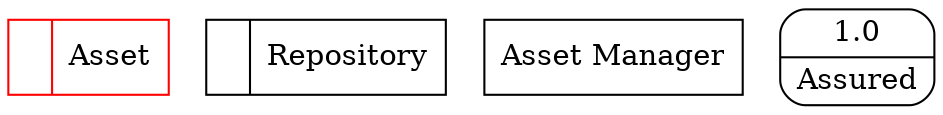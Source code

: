 digraph dfd2{ 
node[shape=record]
200 [label="<f0>  |<f1> Asset " color=red];
201 [label="<f0>  |<f1> Repository " ];
202 [label="Asset Manager" shape=box];
203 [label="{<f0> 1.0|<f1> Assured }" shape=Mrecord];
}
